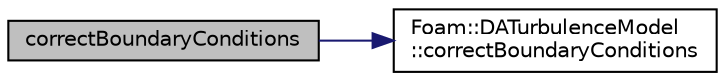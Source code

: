 digraph "correctBoundaryConditions"
{
  bgcolor="transparent";
  edge [fontname="Helvetica",fontsize="10",labelfontname="Helvetica",labelfontsize="10"];
  node [fontname="Helvetica",fontsize="10",shape=record];
  rankdir="LR";
  Node40 [label="correctBoundaryConditions",height=0.2,width=0.4,color="black", fillcolor="grey75", style="filled", fontcolor="black"];
  Node40 -> Node41 [color="midnightblue",fontsize="10",style="solid",fontname="Helvetica"];
  Node41 [label="Foam::DATurbulenceModel\l::correctBoundaryConditions",height=0.2,width=0.4,color="black",URL="$classFoam_1_1DATurbulenceModel.html#ac5cf193857b59c2fcaa472ac06847a0d",tooltip="update turbulence variable boundary values "];
}
